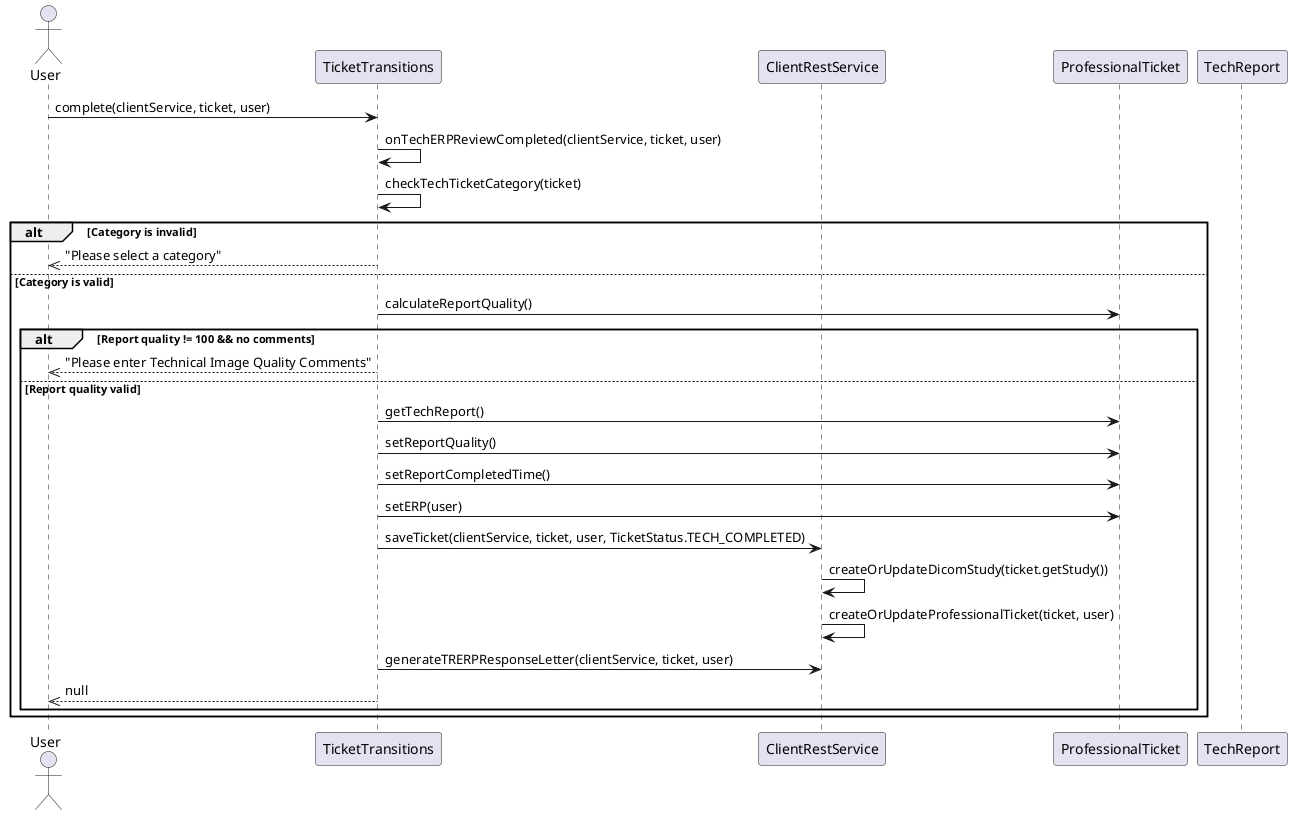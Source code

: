 @startuml
actor User
participant TicketTransitions
participant ClientRestService
participant ProfessionalTicket
participant TechReport

User -> TicketTransitions : complete(clientService, ticket, user)
TicketTransitions -> TicketTransitions : onTechERPReviewCompleted(clientService, ticket, user)
TicketTransitions -> TicketTransitions : checkTechTicketCategory(ticket)
alt Category is invalid
    TicketTransitions -->> User : "Please select a category"
else Category is valid
    TicketTransitions -> ProfessionalTicket : calculateReportQuality()
    alt Report quality != 100 && no comments
        TicketTransitions -->> User : "Please enter Technical Image Quality Comments"
    else Report quality valid
        TicketTransitions -> ProfessionalTicket : getTechReport()
        TicketTransitions -> ProfessionalTicket : setReportQuality()
        TicketTransitions -> ProfessionalTicket : setReportCompletedTime()
        TicketTransitions -> ProfessionalTicket : setERP(user)
        TicketTransitions -> ClientRestService : saveTicket(clientService, ticket, user, TicketStatus.TECH_COMPLETED)
        ClientRestService -> ClientRestService : createOrUpdateDicomStudy(ticket.getStudy())
        ClientRestService -> ClientRestService : createOrUpdateProfessionalTicket(ticket, user)
        TicketTransitions -> ClientRestService : generateTRERPResponseLetter(clientService, ticket, user)
        TicketTransitions -->> User : null
    end
end
@enduml
